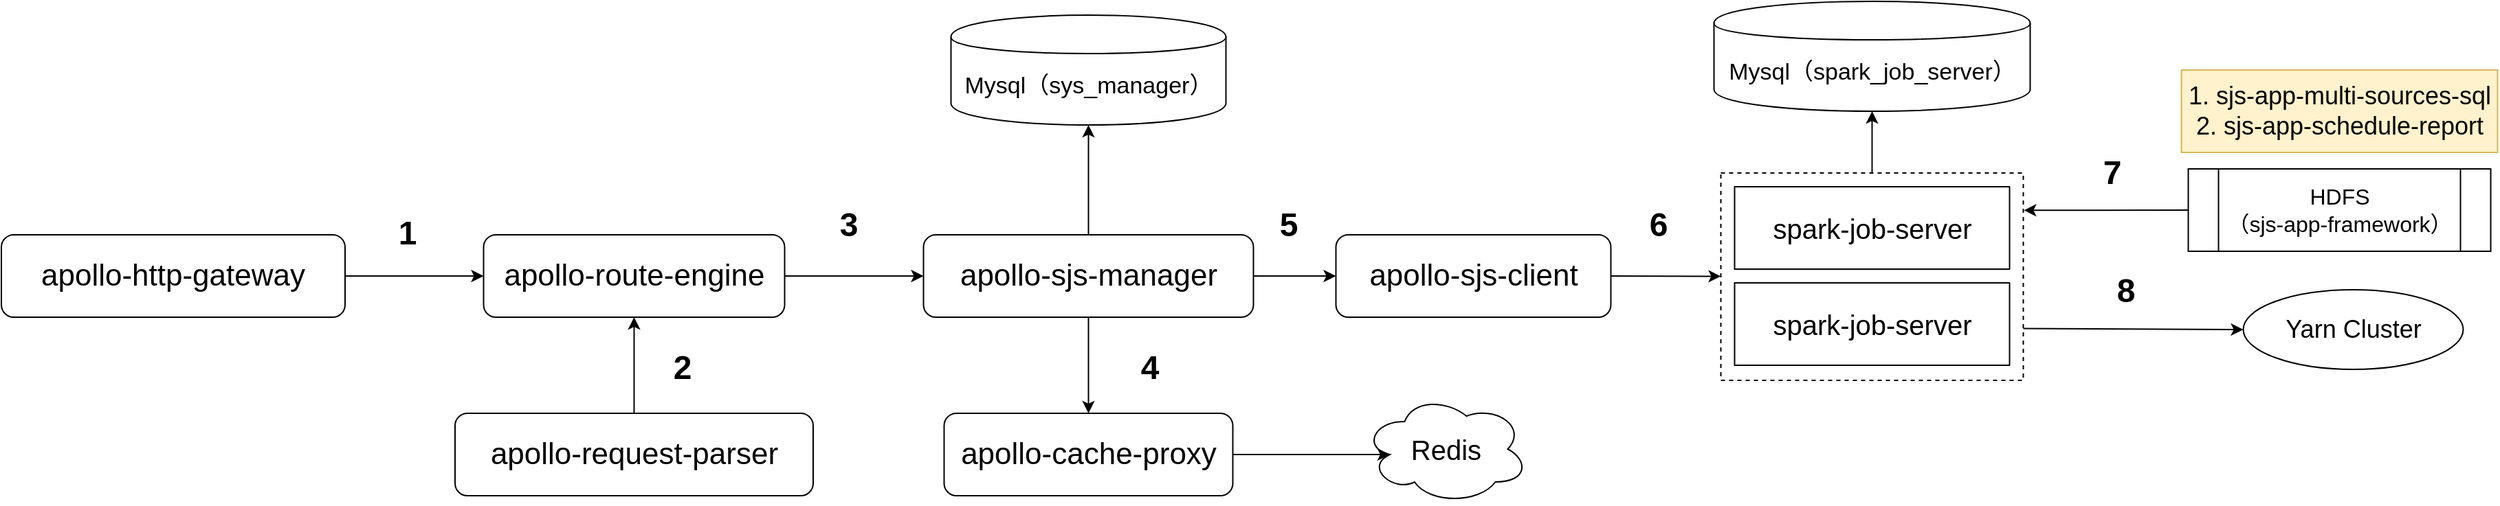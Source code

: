 <mxfile version="12.8.2" type="github">
  <diagram id="Or4aAMLVj88O0oJk9o6u" name="第 1 页">
    <mxGraphModel dx="1673" dy="908" grid="1" gridSize="10" guides="1" tooltips="1" connect="1" arrows="1" fold="1" page="1" pageScale="1" pageWidth="3000" pageHeight="2000" math="0" shadow="0">
      <root>
        <mxCell id="0" />
        <mxCell id="1" parent="0" />
        <mxCell id="iIl-OaGfOnOeiOTD3pTd-2" value="&lt;font style=&quot;font-size: 22px&quot;&gt;apollo-sjs-manager&lt;/font&gt;" style="rounded=1;whiteSpace=wrap;html=1;" parent="1" vertex="1">
          <mxGeometry x="810.75" y="410" width="240" height="60" as="geometry" />
        </mxCell>
        <mxCell id="iIl-OaGfOnOeiOTD3pTd-3" value="&lt;font style=&quot;font-size: 17px&quot;&gt;Mysql（sys_manager）&lt;/font&gt;" style="shape=cylinder;whiteSpace=wrap;html=1;boundedLbl=1;backgroundOutline=1;" parent="1" vertex="1">
          <mxGeometry x="830.75" y="250" width="200" height="80" as="geometry" />
        </mxCell>
        <mxCell id="iIl-OaGfOnOeiOTD3pTd-4" value="" style="endArrow=classic;html=1;exitX=0.5;exitY=0;exitDx=0;exitDy=0;entryX=0.5;entryY=1;entryDx=0;entryDy=0;" parent="1" source="iIl-OaGfOnOeiOTD3pTd-2" target="iIl-OaGfOnOeiOTD3pTd-3" edge="1">
          <mxGeometry width="50" height="50" relative="1" as="geometry">
            <mxPoint x="890.75" y="540" as="sourcePoint" />
            <mxPoint x="940.75" y="490" as="targetPoint" />
          </mxGeometry>
        </mxCell>
        <mxCell id="iIl-OaGfOnOeiOTD3pTd-5" value="&lt;font style=&quot;font-size: 22px&quot;&gt;apollo-cache-proxy&lt;/font&gt;" style="rounded=1;whiteSpace=wrap;html=1;" parent="1" vertex="1">
          <mxGeometry x="825.75" y="540" width="210" height="60" as="geometry" />
        </mxCell>
        <mxCell id="iIl-OaGfOnOeiOTD3pTd-6" value="" style="endArrow=classic;html=1;exitX=0.5;exitY=1;exitDx=0;exitDy=0;entryX=0.5;entryY=0;entryDx=0;entryDy=0;" parent="1" source="iIl-OaGfOnOeiOTD3pTd-2" target="iIl-OaGfOnOeiOTD3pTd-5" edge="1">
          <mxGeometry width="50" height="50" relative="1" as="geometry">
            <mxPoint x="1110.75" y="530" as="sourcePoint" />
            <mxPoint x="1160.75" y="480" as="targetPoint" />
          </mxGeometry>
        </mxCell>
        <mxCell id="iIl-OaGfOnOeiOTD3pTd-7" value="&lt;font style=&quot;font-size: 20px&quot;&gt;Redis&lt;/font&gt;" style="ellipse;shape=cloud;whiteSpace=wrap;html=1;" parent="1" vertex="1">
          <mxGeometry x="1130.75" y="526" width="120" height="80" as="geometry" />
        </mxCell>
        <mxCell id="iIl-OaGfOnOeiOTD3pTd-8" value="" style="endArrow=classic;html=1;exitX=1;exitY=0.5;exitDx=0;exitDy=0;entryX=0.16;entryY=0.55;entryDx=0;entryDy=0;entryPerimeter=0;" parent="1" source="iIl-OaGfOnOeiOTD3pTd-5" target="iIl-OaGfOnOeiOTD3pTd-7" edge="1">
          <mxGeometry width="50" height="50" relative="1" as="geometry">
            <mxPoint x="1270.75" y="680" as="sourcePoint" />
            <mxPoint x="1320.75" y="630" as="targetPoint" />
          </mxGeometry>
        </mxCell>
        <mxCell id="iIl-OaGfOnOeiOTD3pTd-9" value="&lt;font style=&quot;font-size: 22px&quot;&gt;apollo-sjs-client&lt;/font&gt;" style="rounded=1;whiteSpace=wrap;html=1;" parent="1" vertex="1">
          <mxGeometry x="1110.75" y="410" width="200" height="60" as="geometry" />
        </mxCell>
        <mxCell id="iIl-OaGfOnOeiOTD3pTd-14" value="" style="group" parent="1" vertex="1" connectable="0">
          <mxGeometry x="1390.75" y="365" width="220" height="150" as="geometry" />
        </mxCell>
        <mxCell id="iIl-OaGfOnOeiOTD3pTd-13" value="" style="rounded=0;whiteSpace=wrap;html=1;fillColor=none;dashed=1;" parent="iIl-OaGfOnOeiOTD3pTd-14" vertex="1">
          <mxGeometry width="220" height="151" as="geometry" />
        </mxCell>
        <mxCell id="iIl-OaGfOnOeiOTD3pTd-11" value="&lt;font style=&quot;font-size: 20px&quot;&gt;spark-job-server&lt;/font&gt;" style="rounded=0;whiteSpace=wrap;html=1;" parent="iIl-OaGfOnOeiOTD3pTd-14" vertex="1">
          <mxGeometry x="10" y="10" width="200" height="60" as="geometry" />
        </mxCell>
        <mxCell id="iIl-OaGfOnOeiOTD3pTd-12" value="&lt;font style=&quot;font-size: 20px&quot;&gt;spark-job-server&lt;/font&gt;" style="rounded=0;whiteSpace=wrap;html=1;" parent="iIl-OaGfOnOeiOTD3pTd-14" vertex="1">
          <mxGeometry x="10" y="80" width="200" height="60" as="geometry" />
        </mxCell>
        <mxCell id="iIl-OaGfOnOeiOTD3pTd-15" value="" style="endArrow=classic;html=1;exitX=1;exitY=0.5;exitDx=0;exitDy=0;entryX=0;entryY=0.5;entryDx=0;entryDy=0;" parent="1" source="iIl-OaGfOnOeiOTD3pTd-2" target="iIl-OaGfOnOeiOTD3pTd-9" edge="1">
          <mxGeometry width="50" height="50" relative="1" as="geometry">
            <mxPoint x="1060.75" y="530" as="sourcePoint" />
            <mxPoint x="1110.75" y="480" as="targetPoint" />
          </mxGeometry>
        </mxCell>
        <mxCell id="iIl-OaGfOnOeiOTD3pTd-16" value="" style="endArrow=classic;html=1;exitX=1;exitY=0.5;exitDx=0;exitDy=0;" parent="1" source="iIl-OaGfOnOeiOTD3pTd-9" target="iIl-OaGfOnOeiOTD3pTd-13" edge="1">
          <mxGeometry width="50" height="50" relative="1" as="geometry">
            <mxPoint x="1340.75" y="570" as="sourcePoint" />
            <mxPoint x="1390.75" y="520" as="targetPoint" />
          </mxGeometry>
        </mxCell>
        <mxCell id="iIl-OaGfOnOeiOTD3pTd-17" value="&lt;font style=&quot;font-size: 17px&quot;&gt;Mysql（spark_job_server）&lt;/font&gt;" style="shape=cylinder;whiteSpace=wrap;html=1;boundedLbl=1;backgroundOutline=1;" parent="1" vertex="1">
          <mxGeometry x="1385.75" y="240" width="230" height="80" as="geometry" />
        </mxCell>
        <mxCell id="iIl-OaGfOnOeiOTD3pTd-19" value="" style="endArrow=classic;html=1;exitX=0.5;exitY=0;exitDx=0;exitDy=0;entryX=0.5;entryY=1;entryDx=0;entryDy=0;" parent="1" source="iIl-OaGfOnOeiOTD3pTd-13" target="iIl-OaGfOnOeiOTD3pTd-17" edge="1">
          <mxGeometry width="50" height="50" relative="1" as="geometry">
            <mxPoint x="1510.75" y="610" as="sourcePoint" />
            <mxPoint x="1560.75" y="560" as="targetPoint" />
          </mxGeometry>
        </mxCell>
        <mxCell id="iIl-OaGfOnOeiOTD3pTd-20" value="&lt;font style=&quot;font-size: 16px&quot;&gt;HDFS&lt;br&gt;（sjs-app-framework）&lt;/font&gt;" style="shape=process;whiteSpace=wrap;html=1;backgroundOutline=1;fillColor=none;" parent="1" vertex="1">
          <mxGeometry x="1730.75" y="362" width="220" height="60" as="geometry" />
        </mxCell>
        <mxCell id="iIl-OaGfOnOeiOTD3pTd-21" value="" style="endArrow=classic;html=1;exitX=0;exitY=0.5;exitDx=0;exitDy=0;entryX=1.002;entryY=0.18;entryDx=0;entryDy=0;entryPerimeter=0;" parent="1" source="iIl-OaGfOnOeiOTD3pTd-20" target="iIl-OaGfOnOeiOTD3pTd-13" edge="1">
          <mxGeometry width="50" height="50" relative="1" as="geometry">
            <mxPoint x="1860.75" y="570" as="sourcePoint" />
            <mxPoint x="1910.75" y="520" as="targetPoint" />
          </mxGeometry>
        </mxCell>
        <mxCell id="iIl-OaGfOnOeiOTD3pTd-22" value="&lt;font style=&quot;font-size: 18px&quot;&gt;Yarn Cluster&lt;/font&gt;" style="ellipse;whiteSpace=wrap;html=1;fillColor=none;" parent="1" vertex="1">
          <mxGeometry x="1770.75" y="450" width="160" height="58" as="geometry" />
        </mxCell>
        <mxCell id="iIl-OaGfOnOeiOTD3pTd-23" value="" style="endArrow=classic;html=1;exitX=1;exitY=0.75;exitDx=0;exitDy=0;entryX=0;entryY=0.5;entryDx=0;entryDy=0;" parent="1" source="iIl-OaGfOnOeiOTD3pTd-13" target="iIl-OaGfOnOeiOTD3pTd-22" edge="1">
          <mxGeometry width="50" height="50" relative="1" as="geometry">
            <mxPoint x="1640.75" y="560" as="sourcePoint" />
            <mxPoint x="1690.75" y="510" as="targetPoint" />
          </mxGeometry>
        </mxCell>
        <mxCell id="iIl-OaGfOnOeiOTD3pTd-24" value="&lt;font style=&quot;font-size: 18px&quot;&gt;1.&amp;nbsp;sjs-app-multi-sources-sql&lt;br&gt;2.&amp;nbsp;sjs-app-schedule-report&lt;/font&gt;" style="text;html=1;strokeColor=#d6b656;fillColor=#fff2cc;align=center;verticalAlign=middle;whiteSpace=wrap;rounded=0;" parent="1" vertex="1">
          <mxGeometry x="1725.75" y="290" width="230" height="60" as="geometry" />
        </mxCell>
        <mxCell id="s-hELL647XPYL0NITJ2v-2" value="&lt;font style=&quot;font-size: 22px&quot;&gt;apollo-route-engine&lt;/font&gt;" style="rounded=1;whiteSpace=wrap;html=1;" vertex="1" parent="1">
          <mxGeometry x="490.75" y="410" width="219" height="60" as="geometry" />
        </mxCell>
        <mxCell id="s-hELL647XPYL0NITJ2v-3" value="" style="endArrow=classic;html=1;exitX=1;exitY=0.5;exitDx=0;exitDy=0;" edge="1" parent="1" source="s-hELL647XPYL0NITJ2v-2" target="iIl-OaGfOnOeiOTD3pTd-2">
          <mxGeometry width="50" height="50" relative="1" as="geometry">
            <mxPoint x="720.75" y="570" as="sourcePoint" />
            <mxPoint x="770.75" y="520" as="targetPoint" />
          </mxGeometry>
        </mxCell>
        <mxCell id="s-hELL647XPYL0NITJ2v-4" value="&lt;font style=&quot;font-size: 22px&quot;&gt;apollo-request-parser&lt;/font&gt;" style="rounded=1;whiteSpace=wrap;html=1;" vertex="1" parent="1">
          <mxGeometry x="470" y="540" width="260.5" height="60" as="geometry" />
        </mxCell>
        <mxCell id="s-hELL647XPYL0NITJ2v-6" value="" style="endArrow=classic;html=1;exitX=0.5;exitY=0;exitDx=0;exitDy=0;" edge="1" parent="1" source="s-hELL647XPYL0NITJ2v-4" target="s-hELL647XPYL0NITJ2v-2">
          <mxGeometry width="50" height="50" relative="1" as="geometry">
            <mxPoint x="670.75" y="530" as="sourcePoint" />
            <mxPoint x="720.75" y="480" as="targetPoint" />
          </mxGeometry>
        </mxCell>
        <mxCell id="s-hELL647XPYL0NITJ2v-7" value="&lt;font style=&quot;font-size: 22px&quot;&gt;apollo-http-gateway&lt;/font&gt;" style="rounded=1;whiteSpace=wrap;html=1;" vertex="1" parent="1">
          <mxGeometry x="140" y="410" width="250" height="60" as="geometry" />
        </mxCell>
        <mxCell id="s-hELL647XPYL0NITJ2v-8" value="" style="endArrow=classic;html=1;exitX=1;exitY=0.5;exitDx=0;exitDy=0;" edge="1" parent="1" source="s-hELL647XPYL0NITJ2v-7" target="s-hELL647XPYL0NITJ2v-2">
          <mxGeometry width="50" height="50" relative="1" as="geometry">
            <mxPoint x="290" y="580" as="sourcePoint" />
            <mxPoint x="340" y="530" as="targetPoint" />
          </mxGeometry>
        </mxCell>
        <mxCell id="s-hELL647XPYL0NITJ2v-9" value="1" style="text;strokeColor=none;fillColor=none;html=1;fontSize=24;fontStyle=1;verticalAlign=middle;align=center;" vertex="1" parent="1">
          <mxGeometry x="410" y="390" width="50" height="38" as="geometry" />
        </mxCell>
        <mxCell id="s-hELL647XPYL0NITJ2v-10" value="2" style="text;strokeColor=none;fillColor=none;html=1;fontSize=24;fontStyle=1;verticalAlign=middle;align=center;" vertex="1" parent="1">
          <mxGeometry x="610" y="488" width="50" height="38" as="geometry" />
        </mxCell>
        <mxCell id="s-hELL647XPYL0NITJ2v-11" value="3" style="text;strokeColor=none;fillColor=none;html=1;fontSize=24;fontStyle=1;verticalAlign=middle;align=center;" vertex="1" parent="1">
          <mxGeometry x="730.5" y="384" width="50" height="38" as="geometry" />
        </mxCell>
        <mxCell id="s-hELL647XPYL0NITJ2v-14" value="5" style="text;strokeColor=none;fillColor=none;html=1;fontSize=24;fontStyle=1;verticalAlign=middle;align=center;" vertex="1" parent="1">
          <mxGeometry x="1050.75" y="384" width="50" height="38" as="geometry" />
        </mxCell>
        <mxCell id="s-hELL647XPYL0NITJ2v-15" value="4" style="text;strokeColor=none;fillColor=none;html=1;fontSize=24;fontStyle=1;verticalAlign=middle;align=center;" vertex="1" parent="1">
          <mxGeometry x="950" y="488" width="50" height="38" as="geometry" />
        </mxCell>
        <mxCell id="s-hELL647XPYL0NITJ2v-16" value="6" style="text;strokeColor=none;fillColor=none;html=1;fontSize=24;fontStyle=1;verticalAlign=middle;align=center;" vertex="1" parent="1">
          <mxGeometry x="1320" y="384" width="50" height="38" as="geometry" />
        </mxCell>
        <mxCell id="s-hELL647XPYL0NITJ2v-17" value="7" style="text;strokeColor=none;fillColor=none;html=1;fontSize=24;fontStyle=1;verticalAlign=middle;align=center;" vertex="1" parent="1">
          <mxGeometry x="1650" y="346" width="50" height="38" as="geometry" />
        </mxCell>
        <mxCell id="s-hELL647XPYL0NITJ2v-20" value="8" style="text;strokeColor=none;fillColor=none;html=1;fontSize=24;fontStyle=1;verticalAlign=middle;align=center;" vertex="1" parent="1">
          <mxGeometry x="1660" y="432" width="50" height="38" as="geometry" />
        </mxCell>
      </root>
    </mxGraphModel>
  </diagram>
</mxfile>
